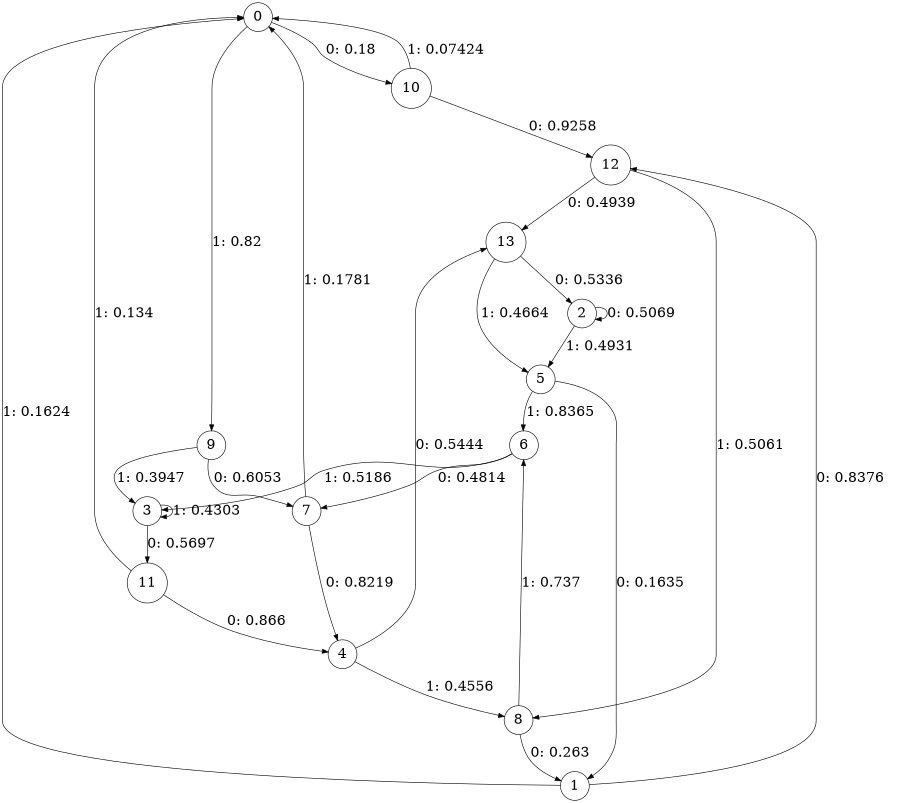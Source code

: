 digraph "ch10randomL4" {
size = "6,8.5";
ratio = "fill";
node [shape = circle];
node [fontsize = 24];
edge [fontsize = 24];
0 -> 10 [label = "0: 0.18     "];
0 -> 9 [label = "1: 0.82     "];
1 -> 12 [label = "0: 0.8376   "];
1 -> 0 [label = "1: 0.1624   "];
2 -> 2 [label = "0: 0.5069   "];
2 -> 5 [label = "1: 0.4931   "];
3 -> 11 [label = "0: 0.5697   "];
3 -> 3 [label = "1: 0.4303   "];
4 -> 13 [label = "0: 0.5444   "];
4 -> 8 [label = "1: 0.4556   "];
5 -> 1 [label = "0: 0.1635   "];
5 -> 6 [label = "1: 0.8365   "];
6 -> 7 [label = "0: 0.4814   "];
6 -> 3 [label = "1: 0.5186   "];
7 -> 4 [label = "0: 0.8219   "];
7 -> 0 [label = "1: 0.1781   "];
8 -> 1 [label = "0: 0.263    "];
8 -> 6 [label = "1: 0.737    "];
9 -> 7 [label = "0: 0.6053   "];
9 -> 3 [label = "1: 0.3947   "];
10 -> 12 [label = "0: 0.9258   "];
10 -> 0 [label = "1: 0.07424  "];
11 -> 4 [label = "0: 0.866    "];
11 -> 0 [label = "1: 0.134    "];
12 -> 13 [label = "0: 0.4939   "];
12 -> 8 [label = "1: 0.5061   "];
13 -> 2 [label = "0: 0.5336   "];
13 -> 5 [label = "1: 0.4664   "];
}